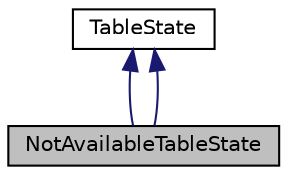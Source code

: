 digraph "NotAvailableTableState"
{
 // LATEX_PDF_SIZE
  edge [fontname="Helvetica",fontsize="10",labelfontname="Helvetica",labelfontsize="10"];
  node [fontname="Helvetica",fontsize="10",shape=record];
  Node1 [label="NotAvailableTableState",height=0.2,width=0.4,color="black", fillcolor="grey75", style="filled", fontcolor="black",tooltip="The NotAvailableTableState class represents the state of a table that is not available for seating."];
  Node2 -> Node1 [dir="back",color="midnightblue",fontsize="10",style="solid",fontname="Helvetica"];
  Node2 [label="TableState",height=0.2,width=0.4,color="black", fillcolor="white", style="filled",URL="$classTableState.html",tooltip="Abstract base class for table states."];
  Node2 -> Node1 [dir="back",color="midnightblue",fontsize="10",style="solid",fontname="Helvetica"];
}
